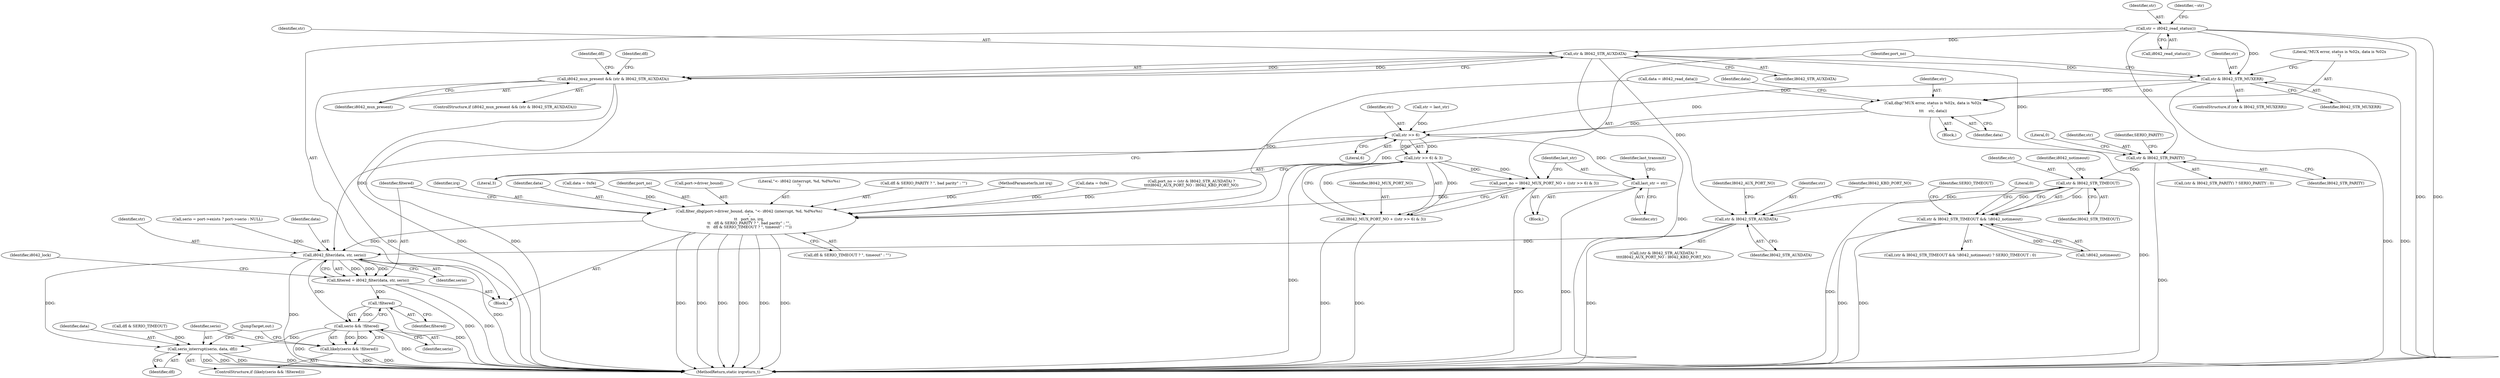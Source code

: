 digraph "0_linux_340d394a789518018f834ff70f7534fc463d3226@API" {
"1000122" [label="(Call,str = i8042_read_status())"];
"1000150" [label="(Call,str & I8042_STR_AUXDATA)"];
"1000148" [label="(Call,i8042_mux_present && (str & I8042_STR_AUXDATA))"];
"1000160" [label="(Call,str & I8042_STR_MUXERR)"];
"1000164" [label="(Call,dbg(\"MUX error, status is %02x, data is %02x\n\",\n\t\t\t    str, data))"];
"1000208" [label="(Call,str >> 6)"];
"1000207" [label="(Call,(str >> 6) & 3)"];
"1000203" [label="(Call,port_no = I8042_MUX_PORT_NO + ((str >> 6) & 3))"];
"1000262" [label="(Call,filter_dbg(port->driver_bound, data, \"<- i8042 (interrupt, %d, %d%s%s)\n\",\n\t\t   port_no, irq,\n\t\t   dfl & SERIO_PARITY ? \", bad parity\" : \"\",\n\t\t   dfl & SERIO_TIMEOUT ? \", timeout\" : \"\"))"];
"1000284" [label="(Call,i8042_filter(data, str, serio))"];
"1000282" [label="(Call,filtered = i8042_filter(data, str, serio))"];
"1000296" [label="(Call,!filtered)"];
"1000294" [label="(Call,serio && !filtered)"];
"1000293" [label="(Call,likely(serio && !filtered))"];
"1000298" [label="(Call,serio_interrupt(serio, data, dfl))"];
"1000205" [label="(Call,I8042_MUX_PORT_NO + ((str >> 6) & 3))"];
"1000212" [label="(Call,last_str = str)"];
"1000224" [label="(Call,str & I8042_STR_PARITY)"];
"1000231" [label="(Call,str & I8042_STR_TIMEOUT)"];
"1000230" [label="(Call,str & I8042_STR_TIMEOUT && !i8042_notimeout)"];
"1000241" [label="(Call,str & I8042_STR_AUXDATA)"];
"1000208" [label="(Call,str >> 6)"];
"1000277" [label="(Call,dfl & SERIO_TIMEOUT)"];
"1000212" [label="(Call,last_str = str)"];
"1000282" [label="(Call,filtered = i8042_filter(data, str, serio))"];
"1000276" [label="(Call,dfl & SERIO_TIMEOUT ? \", timeout\" : \"\")"];
"1000210" [label="(Literal,6)"];
"1000294" [label="(Call,serio && !filtered)"];
"1000216" [label="(Identifier,last_transmit)"];
"1000164" [label="(Call,dbg(\"MUX error, status is %02x, data is %02x\n\",\n\t\t\t    str, data))"];
"1000236" [label="(Identifier,SERIO_TIMEOUT)"];
"1000161" [label="(Identifier,str)"];
"1000152" [label="(Identifier,I8042_STR_AUXDATA)"];
"1000211" [label="(Literal,3)"];
"1000300" [label="(Identifier,data)"];
"1000165" [label="(Literal,\"MUX error, status is %02x, data is %02x\n\")"];
"1000105" [label="(Block,)"];
"1000234" [label="(Call,!i8042_notimeout)"];
"1000167" [label="(Identifier,data)"];
"1000285" [label="(Identifier,data)"];
"1000199" [label="(Call,data = 0xfe)"];
"1000159" [label="(ControlStructure,if (str & I8042_STR_MUXERR))"];
"1000166" [label="(Identifier,str)"];
"1000238" [label="(Call,port_no = (str & I8042_STR_AUXDATA) ?\n\t\t\t\tI8042_AUX_PORT_NO : I8042_KBD_PORT_NO)"];
"1000241" [label="(Call,str & I8042_STR_AUXDATA)"];
"1000269" [label="(Identifier,irq)"];
"1000232" [label="(Identifier,str)"];
"1000151" [label="(Identifier,str)"];
"1000214" [label="(Identifier,str)"];
"1000299" [label="(Identifier,serio)"];
"1000233" [label="(Identifier,I8042_STR_TIMEOUT)"];
"1000306" [label="(MethodReturn,static irqreturn_t)"];
"1000123" [label="(Identifier,str)"];
"1000266" [label="(Identifier,data)"];
"1000160" [label="(Call,str & I8042_STR_MUXERR)"];
"1000191" [label="(Call,data = 0xfe)"];
"1000231" [label="(Call,str & I8042_STR_TIMEOUT)"];
"1000149" [label="(Identifier,i8042_mux_present)"];
"1000268" [label="(Identifier,port_no)"];
"1000221" [label="(Identifier,dfl)"];
"1000262" [label="(Call,filter_dbg(port->driver_bound, data, \"<- i8042 (interrupt, %d, %d%s%s)\n\",\n\t\t   port_no, irq,\n\t\t   dfl & SERIO_PARITY ? \", bad parity\" : \"\",\n\t\t   dfl & SERIO_TIMEOUT ? \", timeout\" : \"\"))"];
"1000144" [label="(Call,data = i8042_read_data())"];
"1000150" [label="(Call,str & I8042_STR_AUXDATA)"];
"1000205" [label="(Call,I8042_MUX_PORT_NO + ((str >> 6) & 3))"];
"1000286" [label="(Identifier,str)"];
"1000290" [label="(Identifier,i8042_lock)"];
"1000128" [label="(Identifier,~str)"];
"1000162" [label="(Identifier,I8042_STR_MUXERR)"];
"1000263" [label="(Call,port->driver_bound)"];
"1000223" [label="(Call,(str & I8042_STR_PARITY) ? SERIO_PARITY : 0)"];
"1000147" [label="(ControlStructure,if (i8042_mux_present && (str & I8042_STR_AUXDATA)))"];
"1000207" [label="(Call,(str >> 6) & 3)"];
"1000252" [label="(Call,serio = port->exists ? port->serio : NULL)"];
"1000124" [label="(Call,i8042_read_status())"];
"1000225" [label="(Identifier,str)"];
"1000122" [label="(Call,str = i8042_read_status())"];
"1000292" [label="(ControlStructure,if (likely(serio && !filtered)))"];
"1000203" [label="(Call,port_no = I8042_MUX_PORT_NO + ((str >> 6) & 3))"];
"1000293" [label="(Call,likely(serio && !filtered))"];
"1000157" [label="(Identifier,dfl)"];
"1000287" [label="(Identifier,serio)"];
"1000296" [label="(Call,!filtered)"];
"1000244" [label="(Identifier,I8042_AUX_PORT_NO)"];
"1000230" [label="(Call,str & I8042_STR_TIMEOUT && !i8042_notimeout)"];
"1000295" [label="(Identifier,serio)"];
"1000242" [label="(Identifier,str)"];
"1000206" [label="(Identifier,I8042_MUX_PORT_NO)"];
"1000298" [label="(Call,serio_interrupt(serio, data, dfl))"];
"1000148" [label="(Call,i8042_mux_present && (str & I8042_STR_AUXDATA))"];
"1000209" [label="(Identifier,str)"];
"1000284" [label="(Call,i8042_filter(data, str, serio))"];
"1000267" [label="(Literal,\"<- i8042 (interrupt, %d, %d%s%s)\n\")"];
"1000227" [label="(Identifier,SERIO_PARITY)"];
"1000283" [label="(Identifier,filtered)"];
"1000169" [label="(Identifier,data)"];
"1000153" [label="(Block,)"];
"1000163" [label="(Block,)"];
"1000270" [label="(Call,dfl & SERIO_PARITY ? \", bad parity\" : \"\")"];
"1000224" [label="(Call,str & I8042_STR_PARITY)"];
"1000235" [label="(Identifier,i8042_notimeout)"];
"1000213" [label="(Identifier,last_str)"];
"1000228" [label="(Literal,0)"];
"1000297" [label="(Identifier,filtered)"];
"1000302" [label="(JumpTarget,out:)"];
"1000301" [label="(Identifier,dfl)"];
"1000237" [label="(Literal,0)"];
"1000204" [label="(Identifier,port_no)"];
"1000240" [label="(Call,(str & I8042_STR_AUXDATA) ?\n\t\t\t\tI8042_AUX_PORT_NO : I8042_KBD_PORT_NO)"];
"1000245" [label="(Identifier,I8042_KBD_PORT_NO)"];
"1000103" [label="(MethodParameterIn,int irq)"];
"1000243" [label="(Identifier,I8042_STR_AUXDATA)"];
"1000229" [label="(Call,(str & I8042_STR_TIMEOUT && !i8042_notimeout) ? SERIO_TIMEOUT : 0)"];
"1000181" [label="(Call,str = last_str)"];
"1000226" [label="(Identifier,I8042_STR_PARITY)"];
"1000122" -> "1000105"  [label="AST: "];
"1000122" -> "1000124"  [label="CFG: "];
"1000123" -> "1000122"  [label="AST: "];
"1000124" -> "1000122"  [label="AST: "];
"1000128" -> "1000122"  [label="CFG: "];
"1000122" -> "1000306"  [label="DDG: "];
"1000122" -> "1000306"  [label="DDG: "];
"1000122" -> "1000150"  [label="DDG: "];
"1000122" -> "1000160"  [label="DDG: "];
"1000122" -> "1000224"  [label="DDG: "];
"1000150" -> "1000148"  [label="AST: "];
"1000150" -> "1000152"  [label="CFG: "];
"1000151" -> "1000150"  [label="AST: "];
"1000152" -> "1000150"  [label="AST: "];
"1000148" -> "1000150"  [label="CFG: "];
"1000150" -> "1000306"  [label="DDG: "];
"1000150" -> "1000148"  [label="DDG: "];
"1000150" -> "1000148"  [label="DDG: "];
"1000150" -> "1000160"  [label="DDG: "];
"1000150" -> "1000224"  [label="DDG: "];
"1000150" -> "1000241"  [label="DDG: "];
"1000148" -> "1000147"  [label="AST: "];
"1000148" -> "1000149"  [label="CFG: "];
"1000149" -> "1000148"  [label="AST: "];
"1000157" -> "1000148"  [label="CFG: "];
"1000221" -> "1000148"  [label="CFG: "];
"1000148" -> "1000306"  [label="DDG: "];
"1000148" -> "1000306"  [label="DDG: "];
"1000148" -> "1000306"  [label="DDG: "];
"1000160" -> "1000159"  [label="AST: "];
"1000160" -> "1000162"  [label="CFG: "];
"1000161" -> "1000160"  [label="AST: "];
"1000162" -> "1000160"  [label="AST: "];
"1000165" -> "1000160"  [label="CFG: "];
"1000204" -> "1000160"  [label="CFG: "];
"1000160" -> "1000306"  [label="DDG: "];
"1000160" -> "1000306"  [label="DDG: "];
"1000160" -> "1000164"  [label="DDG: "];
"1000160" -> "1000208"  [label="DDG: "];
"1000164" -> "1000163"  [label="AST: "];
"1000164" -> "1000167"  [label="CFG: "];
"1000165" -> "1000164"  [label="AST: "];
"1000166" -> "1000164"  [label="AST: "];
"1000167" -> "1000164"  [label="AST: "];
"1000169" -> "1000164"  [label="CFG: "];
"1000164" -> "1000306"  [label="DDG: "];
"1000144" -> "1000164"  [label="DDG: "];
"1000164" -> "1000208"  [label="DDG: "];
"1000164" -> "1000262"  [label="DDG: "];
"1000208" -> "1000207"  [label="AST: "];
"1000208" -> "1000210"  [label="CFG: "];
"1000209" -> "1000208"  [label="AST: "];
"1000210" -> "1000208"  [label="AST: "];
"1000211" -> "1000208"  [label="CFG: "];
"1000208" -> "1000207"  [label="DDG: "];
"1000208" -> "1000207"  [label="DDG: "];
"1000181" -> "1000208"  [label="DDG: "];
"1000208" -> "1000212"  [label="DDG: "];
"1000208" -> "1000284"  [label="DDG: "];
"1000207" -> "1000205"  [label="AST: "];
"1000207" -> "1000211"  [label="CFG: "];
"1000211" -> "1000207"  [label="AST: "];
"1000205" -> "1000207"  [label="CFG: "];
"1000207" -> "1000306"  [label="DDG: "];
"1000207" -> "1000203"  [label="DDG: "];
"1000207" -> "1000203"  [label="DDG: "];
"1000207" -> "1000205"  [label="DDG: "];
"1000207" -> "1000205"  [label="DDG: "];
"1000203" -> "1000153"  [label="AST: "];
"1000203" -> "1000205"  [label="CFG: "];
"1000204" -> "1000203"  [label="AST: "];
"1000205" -> "1000203"  [label="AST: "];
"1000213" -> "1000203"  [label="CFG: "];
"1000203" -> "1000306"  [label="DDG: "];
"1000203" -> "1000262"  [label="DDG: "];
"1000262" -> "1000105"  [label="AST: "];
"1000262" -> "1000276"  [label="CFG: "];
"1000263" -> "1000262"  [label="AST: "];
"1000266" -> "1000262"  [label="AST: "];
"1000267" -> "1000262"  [label="AST: "];
"1000268" -> "1000262"  [label="AST: "];
"1000269" -> "1000262"  [label="AST: "];
"1000270" -> "1000262"  [label="AST: "];
"1000276" -> "1000262"  [label="AST: "];
"1000283" -> "1000262"  [label="CFG: "];
"1000262" -> "1000306"  [label="DDG: "];
"1000262" -> "1000306"  [label="DDG: "];
"1000262" -> "1000306"  [label="DDG: "];
"1000262" -> "1000306"  [label="DDG: "];
"1000262" -> "1000306"  [label="DDG: "];
"1000262" -> "1000306"  [label="DDG: "];
"1000199" -> "1000262"  [label="DDG: "];
"1000144" -> "1000262"  [label="DDG: "];
"1000191" -> "1000262"  [label="DDG: "];
"1000238" -> "1000262"  [label="DDG: "];
"1000103" -> "1000262"  [label="DDG: "];
"1000262" -> "1000284"  [label="DDG: "];
"1000284" -> "1000282"  [label="AST: "];
"1000284" -> "1000287"  [label="CFG: "];
"1000285" -> "1000284"  [label="AST: "];
"1000286" -> "1000284"  [label="AST: "];
"1000287" -> "1000284"  [label="AST: "];
"1000282" -> "1000284"  [label="CFG: "];
"1000284" -> "1000306"  [label="DDG: "];
"1000284" -> "1000306"  [label="DDG: "];
"1000284" -> "1000282"  [label="DDG: "];
"1000284" -> "1000282"  [label="DDG: "];
"1000284" -> "1000282"  [label="DDG: "];
"1000241" -> "1000284"  [label="DDG: "];
"1000252" -> "1000284"  [label="DDG: "];
"1000284" -> "1000294"  [label="DDG: "];
"1000284" -> "1000298"  [label="DDG: "];
"1000282" -> "1000105"  [label="AST: "];
"1000283" -> "1000282"  [label="AST: "];
"1000290" -> "1000282"  [label="CFG: "];
"1000282" -> "1000306"  [label="DDG: "];
"1000282" -> "1000306"  [label="DDG: "];
"1000282" -> "1000296"  [label="DDG: "];
"1000296" -> "1000294"  [label="AST: "];
"1000296" -> "1000297"  [label="CFG: "];
"1000297" -> "1000296"  [label="AST: "];
"1000294" -> "1000296"  [label="CFG: "];
"1000296" -> "1000306"  [label="DDG: "];
"1000296" -> "1000294"  [label="DDG: "];
"1000294" -> "1000293"  [label="AST: "];
"1000294" -> "1000295"  [label="CFG: "];
"1000295" -> "1000294"  [label="AST: "];
"1000293" -> "1000294"  [label="CFG: "];
"1000294" -> "1000306"  [label="DDG: "];
"1000294" -> "1000306"  [label="DDG: "];
"1000294" -> "1000293"  [label="DDG: "];
"1000294" -> "1000293"  [label="DDG: "];
"1000294" -> "1000298"  [label="DDG: "];
"1000293" -> "1000292"  [label="AST: "];
"1000299" -> "1000293"  [label="CFG: "];
"1000302" -> "1000293"  [label="CFG: "];
"1000293" -> "1000306"  [label="DDG: "];
"1000293" -> "1000306"  [label="DDG: "];
"1000298" -> "1000292"  [label="AST: "];
"1000298" -> "1000301"  [label="CFG: "];
"1000299" -> "1000298"  [label="AST: "];
"1000300" -> "1000298"  [label="AST: "];
"1000301" -> "1000298"  [label="AST: "];
"1000302" -> "1000298"  [label="CFG: "];
"1000298" -> "1000306"  [label="DDG: "];
"1000298" -> "1000306"  [label="DDG: "];
"1000298" -> "1000306"  [label="DDG: "];
"1000298" -> "1000306"  [label="DDG: "];
"1000277" -> "1000298"  [label="DDG: "];
"1000206" -> "1000205"  [label="AST: "];
"1000205" -> "1000306"  [label="DDG: "];
"1000205" -> "1000306"  [label="DDG: "];
"1000212" -> "1000153"  [label="AST: "];
"1000212" -> "1000214"  [label="CFG: "];
"1000213" -> "1000212"  [label="AST: "];
"1000214" -> "1000212"  [label="AST: "];
"1000216" -> "1000212"  [label="CFG: "];
"1000212" -> "1000306"  [label="DDG: "];
"1000224" -> "1000223"  [label="AST: "];
"1000224" -> "1000226"  [label="CFG: "];
"1000225" -> "1000224"  [label="AST: "];
"1000226" -> "1000224"  [label="AST: "];
"1000227" -> "1000224"  [label="CFG: "];
"1000228" -> "1000224"  [label="CFG: "];
"1000224" -> "1000306"  [label="DDG: "];
"1000224" -> "1000231"  [label="DDG: "];
"1000231" -> "1000230"  [label="AST: "];
"1000231" -> "1000233"  [label="CFG: "];
"1000232" -> "1000231"  [label="AST: "];
"1000233" -> "1000231"  [label="AST: "];
"1000235" -> "1000231"  [label="CFG: "];
"1000230" -> "1000231"  [label="CFG: "];
"1000231" -> "1000306"  [label="DDG: "];
"1000231" -> "1000230"  [label="DDG: "];
"1000231" -> "1000230"  [label="DDG: "];
"1000231" -> "1000241"  [label="DDG: "];
"1000230" -> "1000229"  [label="AST: "];
"1000230" -> "1000234"  [label="CFG: "];
"1000234" -> "1000230"  [label="AST: "];
"1000236" -> "1000230"  [label="CFG: "];
"1000237" -> "1000230"  [label="CFG: "];
"1000230" -> "1000306"  [label="DDG: "];
"1000230" -> "1000306"  [label="DDG: "];
"1000234" -> "1000230"  [label="DDG: "];
"1000241" -> "1000240"  [label="AST: "];
"1000241" -> "1000243"  [label="CFG: "];
"1000242" -> "1000241"  [label="AST: "];
"1000243" -> "1000241"  [label="AST: "];
"1000244" -> "1000241"  [label="CFG: "];
"1000245" -> "1000241"  [label="CFG: "];
"1000241" -> "1000306"  [label="DDG: "];
}
